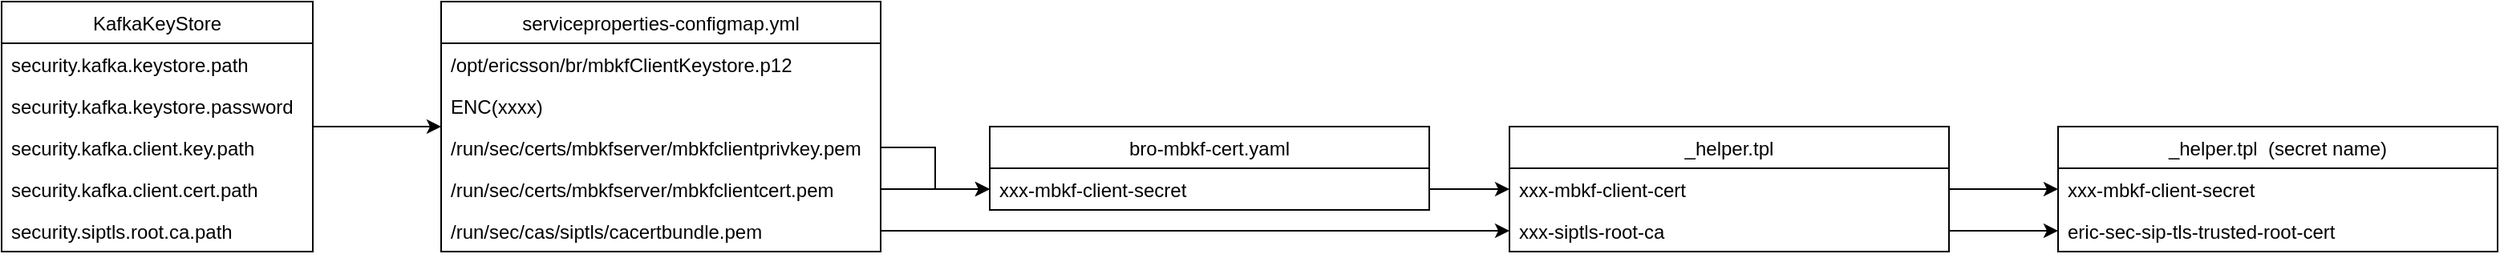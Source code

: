 <mxfile version="14.6.13" type="github"><diagram id="_U64-rP15-Izlw_xcnaY" name="Page-1"><mxGraphModel dx="1052" dy="554" grid="0" gridSize="10" guides="1" tooltips="1" connect="1" arrows="1" fold="1" page="0" pageScale="1" pageWidth="827" pageHeight="1169" math="0" shadow="0"><root><mxCell id="0"/><mxCell id="1" parent="0"/><mxCell id="JJqmxmytieEPfp6fXS2V-13" value="" style="edgeStyle=orthogonalEdgeStyle;rounded=0;orthogonalLoop=1;jettySize=auto;html=1;" edge="1" parent="1" source="JJqmxmytieEPfp6fXS2V-1" target="JJqmxmytieEPfp6fXS2V-7"><mxGeometry relative="1" as="geometry"/></mxCell><mxCell id="JJqmxmytieEPfp6fXS2V-1" value="KafkaKeyStore" style="swimlane;fontStyle=0;childLayout=stackLayout;horizontal=1;startSize=26;horizontalStack=0;resizeParent=1;resizeParentMax=0;resizeLast=0;collapsible=1;marginBottom=0;" vertex="1" parent="1"><mxGeometry x="12" y="324" width="194" height="156" as="geometry"/></mxCell><mxCell id="JJqmxmytieEPfp6fXS2V-2" value="security.kafka.keystore.path" style="text;strokeColor=none;fillColor=none;align=left;verticalAlign=top;spacingLeft=4;spacingRight=4;overflow=hidden;rotatable=0;points=[[0,0.5],[1,0.5]];portConstraint=eastwest;" vertex="1" parent="JJqmxmytieEPfp6fXS2V-1"><mxGeometry y="26" width="194" height="26" as="geometry"/></mxCell><mxCell id="JJqmxmytieEPfp6fXS2V-3" value="security.kafka.keystore.password" style="text;strokeColor=none;fillColor=none;align=left;verticalAlign=top;spacingLeft=4;spacingRight=4;overflow=hidden;rotatable=0;points=[[0,0.5],[1,0.5]];portConstraint=eastwest;" vertex="1" parent="JJqmxmytieEPfp6fXS2V-1"><mxGeometry y="52" width="194" height="26" as="geometry"/></mxCell><mxCell id="JJqmxmytieEPfp6fXS2V-4" value="security.kafka.client.key.path" style="text;strokeColor=none;fillColor=none;align=left;verticalAlign=top;spacingLeft=4;spacingRight=4;overflow=hidden;rotatable=0;points=[[0,0.5],[1,0.5]];portConstraint=eastwest;" vertex="1" parent="JJqmxmytieEPfp6fXS2V-1"><mxGeometry y="78" width="194" height="26" as="geometry"/></mxCell><mxCell id="JJqmxmytieEPfp6fXS2V-5" value="security.kafka.client.cert.path" style="text;strokeColor=none;fillColor=none;align=left;verticalAlign=top;spacingLeft=4;spacingRight=4;overflow=hidden;rotatable=0;points=[[0,0.5],[1,0.5]];portConstraint=eastwest;" vertex="1" parent="JJqmxmytieEPfp6fXS2V-1"><mxGeometry y="104" width="194" height="26" as="geometry"/></mxCell><mxCell id="JJqmxmytieEPfp6fXS2V-6" value="security.siptls.root.ca.path" style="text;strokeColor=none;fillColor=none;align=left;verticalAlign=top;spacingLeft=4;spacingRight=4;overflow=hidden;rotatable=0;points=[[0,0.5],[1,0.5]];portConstraint=eastwest;" vertex="1" parent="JJqmxmytieEPfp6fXS2V-1"><mxGeometry y="130" width="194" height="26" as="geometry"/></mxCell><mxCell id="JJqmxmytieEPfp6fXS2V-7" value="serviceproperties-configmap.yml" style="swimlane;fontStyle=0;childLayout=stackLayout;horizontal=1;startSize=26;horizontalStack=0;resizeParent=1;resizeParentMax=0;resizeLast=0;collapsible=1;marginBottom=0;" vertex="1" parent="1"><mxGeometry x="286" y="324" width="274" height="156" as="geometry"/></mxCell><mxCell id="JJqmxmytieEPfp6fXS2V-8" value="/opt/ericsson/br/mbkfClientKeystore.p12" style="text;strokeColor=none;fillColor=none;align=left;verticalAlign=top;spacingLeft=4;spacingRight=4;overflow=hidden;rotatable=0;points=[[0,0.5],[1,0.5]];portConstraint=eastwest;" vertex="1" parent="JJqmxmytieEPfp6fXS2V-7"><mxGeometry y="26" width="274" height="26" as="geometry"/></mxCell><mxCell id="JJqmxmytieEPfp6fXS2V-9" value="ENC(xxxx)" style="text;strokeColor=none;fillColor=none;align=left;verticalAlign=top;spacingLeft=4;spacingRight=4;overflow=hidden;rotatable=0;points=[[0,0.5],[1,0.5]];portConstraint=eastwest;" vertex="1" parent="JJqmxmytieEPfp6fXS2V-7"><mxGeometry y="52" width="274" height="26" as="geometry"/></mxCell><mxCell id="JJqmxmytieEPfp6fXS2V-10" value="/run/sec/certs/mbkfserver/mbkfclientprivkey.pem" style="text;strokeColor=none;fillColor=none;align=left;verticalAlign=top;spacingLeft=4;spacingRight=4;overflow=hidden;rotatable=0;points=[[0,0.5],[1,0.5]];portConstraint=eastwest;" vertex="1" parent="JJqmxmytieEPfp6fXS2V-7"><mxGeometry y="78" width="274" height="26" as="geometry"/></mxCell><mxCell id="JJqmxmytieEPfp6fXS2V-11" value="/run/sec/certs/mbkfserver/mbkfclientcert.pem" style="text;strokeColor=none;fillColor=none;align=left;verticalAlign=top;spacingLeft=4;spacingRight=4;overflow=hidden;rotatable=0;points=[[0,0.5],[1,0.5]];portConstraint=eastwest;" vertex="1" parent="JJqmxmytieEPfp6fXS2V-7"><mxGeometry y="104" width="274" height="26" as="geometry"/></mxCell><mxCell id="JJqmxmytieEPfp6fXS2V-12" value="/run/sec/cas/siptls/cacertbundle.pem" style="text;strokeColor=none;fillColor=none;align=left;verticalAlign=top;spacingLeft=4;spacingRight=4;overflow=hidden;rotatable=0;points=[[0,0.5],[1,0.5]];portConstraint=eastwest;" vertex="1" parent="JJqmxmytieEPfp6fXS2V-7"><mxGeometry y="130" width="274" height="26" as="geometry"/></mxCell><mxCell id="JJqmxmytieEPfp6fXS2V-17" value="bro-mbkf-cert.yaml" style="swimlane;fontStyle=0;childLayout=stackLayout;horizontal=1;startSize=26;horizontalStack=0;resizeParent=1;resizeParentMax=0;resizeLast=0;collapsible=1;marginBottom=0;" vertex="1" parent="1"><mxGeometry x="628" y="402" width="274" height="52" as="geometry"/></mxCell><mxCell id="JJqmxmytieEPfp6fXS2V-21" value="xxx-mbkf-client-secret" style="text;strokeColor=none;fillColor=none;align=left;verticalAlign=top;spacingLeft=4;spacingRight=4;overflow=hidden;rotatable=0;points=[[0,0.5],[1,0.5]];portConstraint=eastwest;" vertex="1" parent="JJqmxmytieEPfp6fXS2V-17"><mxGeometry y="26" width="274" height="26" as="geometry"/></mxCell><mxCell id="JJqmxmytieEPfp6fXS2V-24" style="edgeStyle=orthogonalEdgeStyle;rounded=0;orthogonalLoop=1;jettySize=auto;html=1;exitX=1;exitY=0.5;exitDx=0;exitDy=0;entryX=0;entryY=0.5;entryDx=0;entryDy=0;" edge="1" parent="1" source="JJqmxmytieEPfp6fXS2V-11" target="JJqmxmytieEPfp6fXS2V-21"><mxGeometry relative="1" as="geometry"/></mxCell><mxCell id="JJqmxmytieEPfp6fXS2V-25" style="edgeStyle=orthogonalEdgeStyle;rounded=0;orthogonalLoop=1;jettySize=auto;html=1;exitX=1;exitY=0.5;exitDx=0;exitDy=0;entryX=0;entryY=0.75;entryDx=0;entryDy=0;" edge="1" parent="1" source="JJqmxmytieEPfp6fXS2V-10" target="JJqmxmytieEPfp6fXS2V-17"><mxGeometry relative="1" as="geometry"/></mxCell><mxCell id="JJqmxmytieEPfp6fXS2V-26" value="_helper.tpl" style="swimlane;fontStyle=0;childLayout=stackLayout;horizontal=1;startSize=26;horizontalStack=0;resizeParent=1;resizeParentMax=0;resizeLast=0;collapsible=1;marginBottom=0;" vertex="1" parent="1"><mxGeometry x="952" y="402" width="274" height="78" as="geometry"/></mxCell><mxCell id="JJqmxmytieEPfp6fXS2V-30" value="xxx-mbkf-client-cert" style="text;strokeColor=none;fillColor=none;align=left;verticalAlign=top;spacingLeft=4;spacingRight=4;overflow=hidden;rotatable=0;points=[[0,0.5],[1,0.5]];portConstraint=eastwest;" vertex="1" parent="JJqmxmytieEPfp6fXS2V-26"><mxGeometry y="26" width="274" height="26" as="geometry"/></mxCell><mxCell id="JJqmxmytieEPfp6fXS2V-31" value="xxx-siptls-root-ca" style="text;strokeColor=none;fillColor=none;align=left;verticalAlign=top;spacingLeft=4;spacingRight=4;overflow=hidden;rotatable=0;points=[[0,0.5],[1,0.5]];portConstraint=eastwest;" vertex="1" parent="JJqmxmytieEPfp6fXS2V-26"><mxGeometry y="52" width="274" height="26" as="geometry"/></mxCell><mxCell id="JJqmxmytieEPfp6fXS2V-32" style="edgeStyle=orthogonalEdgeStyle;rounded=0;orthogonalLoop=1;jettySize=auto;html=1;exitX=1;exitY=0.5;exitDx=0;exitDy=0;entryX=0;entryY=0.5;entryDx=0;entryDy=0;" edge="1" parent="1" source="JJqmxmytieEPfp6fXS2V-12" target="JJqmxmytieEPfp6fXS2V-31"><mxGeometry relative="1" as="geometry"><mxPoint x="868" y="467" as="targetPoint"/></mxGeometry></mxCell><mxCell id="JJqmxmytieEPfp6fXS2V-33" style="edgeStyle=orthogonalEdgeStyle;rounded=0;orthogonalLoop=1;jettySize=auto;html=1;exitX=1;exitY=0.5;exitDx=0;exitDy=0;entryX=0;entryY=0.5;entryDx=0;entryDy=0;" edge="1" parent="1" source="JJqmxmytieEPfp6fXS2V-21" target="JJqmxmytieEPfp6fXS2V-30"><mxGeometry relative="1" as="geometry"/></mxCell><mxCell id="JJqmxmytieEPfp6fXS2V-35" value="_helper.tpl  (secret name)" style="swimlane;fontStyle=0;childLayout=stackLayout;horizontal=1;startSize=26;horizontalStack=0;resizeParent=1;resizeParentMax=0;resizeLast=0;collapsible=1;marginBottom=0;" vertex="1" parent="1"><mxGeometry x="1294" y="402" width="274" height="78" as="geometry"/></mxCell><mxCell id="JJqmxmytieEPfp6fXS2V-39" value="xxx-mbkf-client-secret" style="text;strokeColor=none;fillColor=none;align=left;verticalAlign=top;spacingLeft=4;spacingRight=4;overflow=hidden;rotatable=0;points=[[0,0.5],[1,0.5]];portConstraint=eastwest;" vertex="1" parent="JJqmxmytieEPfp6fXS2V-35"><mxGeometry y="26" width="274" height="26" as="geometry"/></mxCell><mxCell id="JJqmxmytieEPfp6fXS2V-40" value="eric-sec-sip-tls-trusted-root-cert" style="text;strokeColor=none;fillColor=none;align=left;verticalAlign=top;spacingLeft=4;spacingRight=4;overflow=hidden;rotatable=0;points=[[0,0.5],[1,0.5]];portConstraint=eastwest;" vertex="1" parent="JJqmxmytieEPfp6fXS2V-35"><mxGeometry y="52" width="274" height="26" as="geometry"/></mxCell><mxCell id="JJqmxmytieEPfp6fXS2V-42" style="edgeStyle=orthogonalEdgeStyle;rounded=0;orthogonalLoop=1;jettySize=auto;html=1;exitX=1;exitY=0.5;exitDx=0;exitDy=0;entryX=0;entryY=0.5;entryDx=0;entryDy=0;" edge="1" parent="1" source="JJqmxmytieEPfp6fXS2V-31" target="JJqmxmytieEPfp6fXS2V-40"><mxGeometry relative="1" as="geometry"/></mxCell><mxCell id="JJqmxmytieEPfp6fXS2V-43" style="edgeStyle=orthogonalEdgeStyle;rounded=0;orthogonalLoop=1;jettySize=auto;html=1;exitX=1;exitY=0.5;exitDx=0;exitDy=0;" edge="1" parent="1" source="JJqmxmytieEPfp6fXS2V-30" target="JJqmxmytieEPfp6fXS2V-39"><mxGeometry relative="1" as="geometry"/></mxCell></root></mxGraphModel></diagram></mxfile>